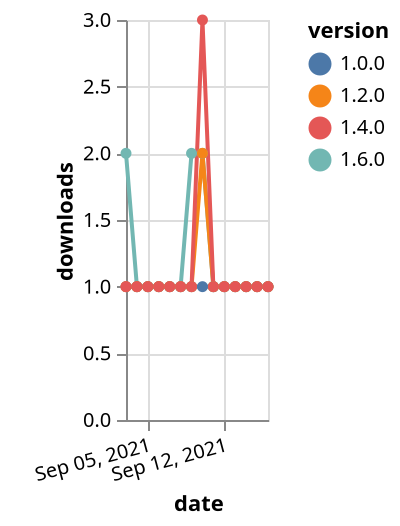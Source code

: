 {"$schema": "https://vega.github.io/schema/vega-lite/v5.json", "description": "A simple bar chart with embedded data.", "data": {"values": [{"date": "2021-09-03", "total": 118, "delta": 2, "version": "1.6.0"}, {"date": "2021-09-04", "total": 119, "delta": 1, "version": "1.6.0"}, {"date": "2021-09-05", "total": 120, "delta": 1, "version": "1.6.0"}, {"date": "2021-09-06", "total": 121, "delta": 1, "version": "1.6.0"}, {"date": "2021-09-07", "total": 122, "delta": 1, "version": "1.6.0"}, {"date": "2021-09-08", "total": 123, "delta": 1, "version": "1.6.0"}, {"date": "2021-09-09", "total": 125, "delta": 2, "version": "1.6.0"}, {"date": "2021-09-10", "total": 127, "delta": 2, "version": "1.6.0"}, {"date": "2021-09-11", "total": 128, "delta": 1, "version": "1.6.0"}, {"date": "2021-09-12", "total": 129, "delta": 1, "version": "1.6.0"}, {"date": "2021-09-13", "total": 130, "delta": 1, "version": "1.6.0"}, {"date": "2021-09-14", "total": 131, "delta": 1, "version": "1.6.0"}, {"date": "2021-09-15", "total": 132, "delta": 1, "version": "1.6.0"}, {"date": "2021-09-16", "total": 133, "delta": 1, "version": "1.6.0"}, {"date": "2021-09-03", "total": 174, "delta": 1, "version": "1.0.0"}, {"date": "2021-09-04", "total": 175, "delta": 1, "version": "1.0.0"}, {"date": "2021-09-05", "total": 176, "delta": 1, "version": "1.0.0"}, {"date": "2021-09-06", "total": 177, "delta": 1, "version": "1.0.0"}, {"date": "2021-09-07", "total": 178, "delta": 1, "version": "1.0.0"}, {"date": "2021-09-08", "total": 179, "delta": 1, "version": "1.0.0"}, {"date": "2021-09-09", "total": 180, "delta": 1, "version": "1.0.0"}, {"date": "2021-09-10", "total": 181, "delta": 1, "version": "1.0.0"}, {"date": "2021-09-11", "total": 182, "delta": 1, "version": "1.0.0"}, {"date": "2021-09-12", "total": 183, "delta": 1, "version": "1.0.0"}, {"date": "2021-09-13", "total": 184, "delta": 1, "version": "1.0.0"}, {"date": "2021-09-14", "total": 185, "delta": 1, "version": "1.0.0"}, {"date": "2021-09-15", "total": 186, "delta": 1, "version": "1.0.0"}, {"date": "2021-09-16", "total": 187, "delta": 1, "version": "1.0.0"}, {"date": "2021-09-03", "total": 151, "delta": 1, "version": "1.2.0"}, {"date": "2021-09-04", "total": 152, "delta": 1, "version": "1.2.0"}, {"date": "2021-09-05", "total": 153, "delta": 1, "version": "1.2.0"}, {"date": "2021-09-06", "total": 154, "delta": 1, "version": "1.2.0"}, {"date": "2021-09-07", "total": 155, "delta": 1, "version": "1.2.0"}, {"date": "2021-09-08", "total": 156, "delta": 1, "version": "1.2.0"}, {"date": "2021-09-09", "total": 157, "delta": 1, "version": "1.2.0"}, {"date": "2021-09-10", "total": 159, "delta": 2, "version": "1.2.0"}, {"date": "2021-09-11", "total": 160, "delta": 1, "version": "1.2.0"}, {"date": "2021-09-12", "total": 161, "delta": 1, "version": "1.2.0"}, {"date": "2021-09-13", "total": 162, "delta": 1, "version": "1.2.0"}, {"date": "2021-09-14", "total": 163, "delta": 1, "version": "1.2.0"}, {"date": "2021-09-15", "total": 164, "delta": 1, "version": "1.2.0"}, {"date": "2021-09-16", "total": 165, "delta": 1, "version": "1.2.0"}, {"date": "2021-09-03", "total": 164, "delta": 1, "version": "1.4.0"}, {"date": "2021-09-04", "total": 165, "delta": 1, "version": "1.4.0"}, {"date": "2021-09-05", "total": 166, "delta": 1, "version": "1.4.0"}, {"date": "2021-09-06", "total": 167, "delta": 1, "version": "1.4.0"}, {"date": "2021-09-07", "total": 168, "delta": 1, "version": "1.4.0"}, {"date": "2021-09-08", "total": 169, "delta": 1, "version": "1.4.0"}, {"date": "2021-09-09", "total": 170, "delta": 1, "version": "1.4.0"}, {"date": "2021-09-10", "total": 173, "delta": 3, "version": "1.4.0"}, {"date": "2021-09-11", "total": 174, "delta": 1, "version": "1.4.0"}, {"date": "2021-09-12", "total": 175, "delta": 1, "version": "1.4.0"}, {"date": "2021-09-13", "total": 176, "delta": 1, "version": "1.4.0"}, {"date": "2021-09-14", "total": 177, "delta": 1, "version": "1.4.0"}, {"date": "2021-09-15", "total": 178, "delta": 1, "version": "1.4.0"}, {"date": "2021-09-16", "total": 179, "delta": 1, "version": "1.4.0"}]}, "width": "container", "mark": {"type": "line", "point": {"filled": true}}, "encoding": {"x": {"field": "date", "type": "temporal", "timeUnit": "yearmonthdate", "title": "date", "axis": {"labelAngle": -15}}, "y": {"field": "delta", "type": "quantitative", "title": "downloads"}, "color": {"field": "version", "type": "nominal"}, "tooltip": {"field": "delta"}}}
